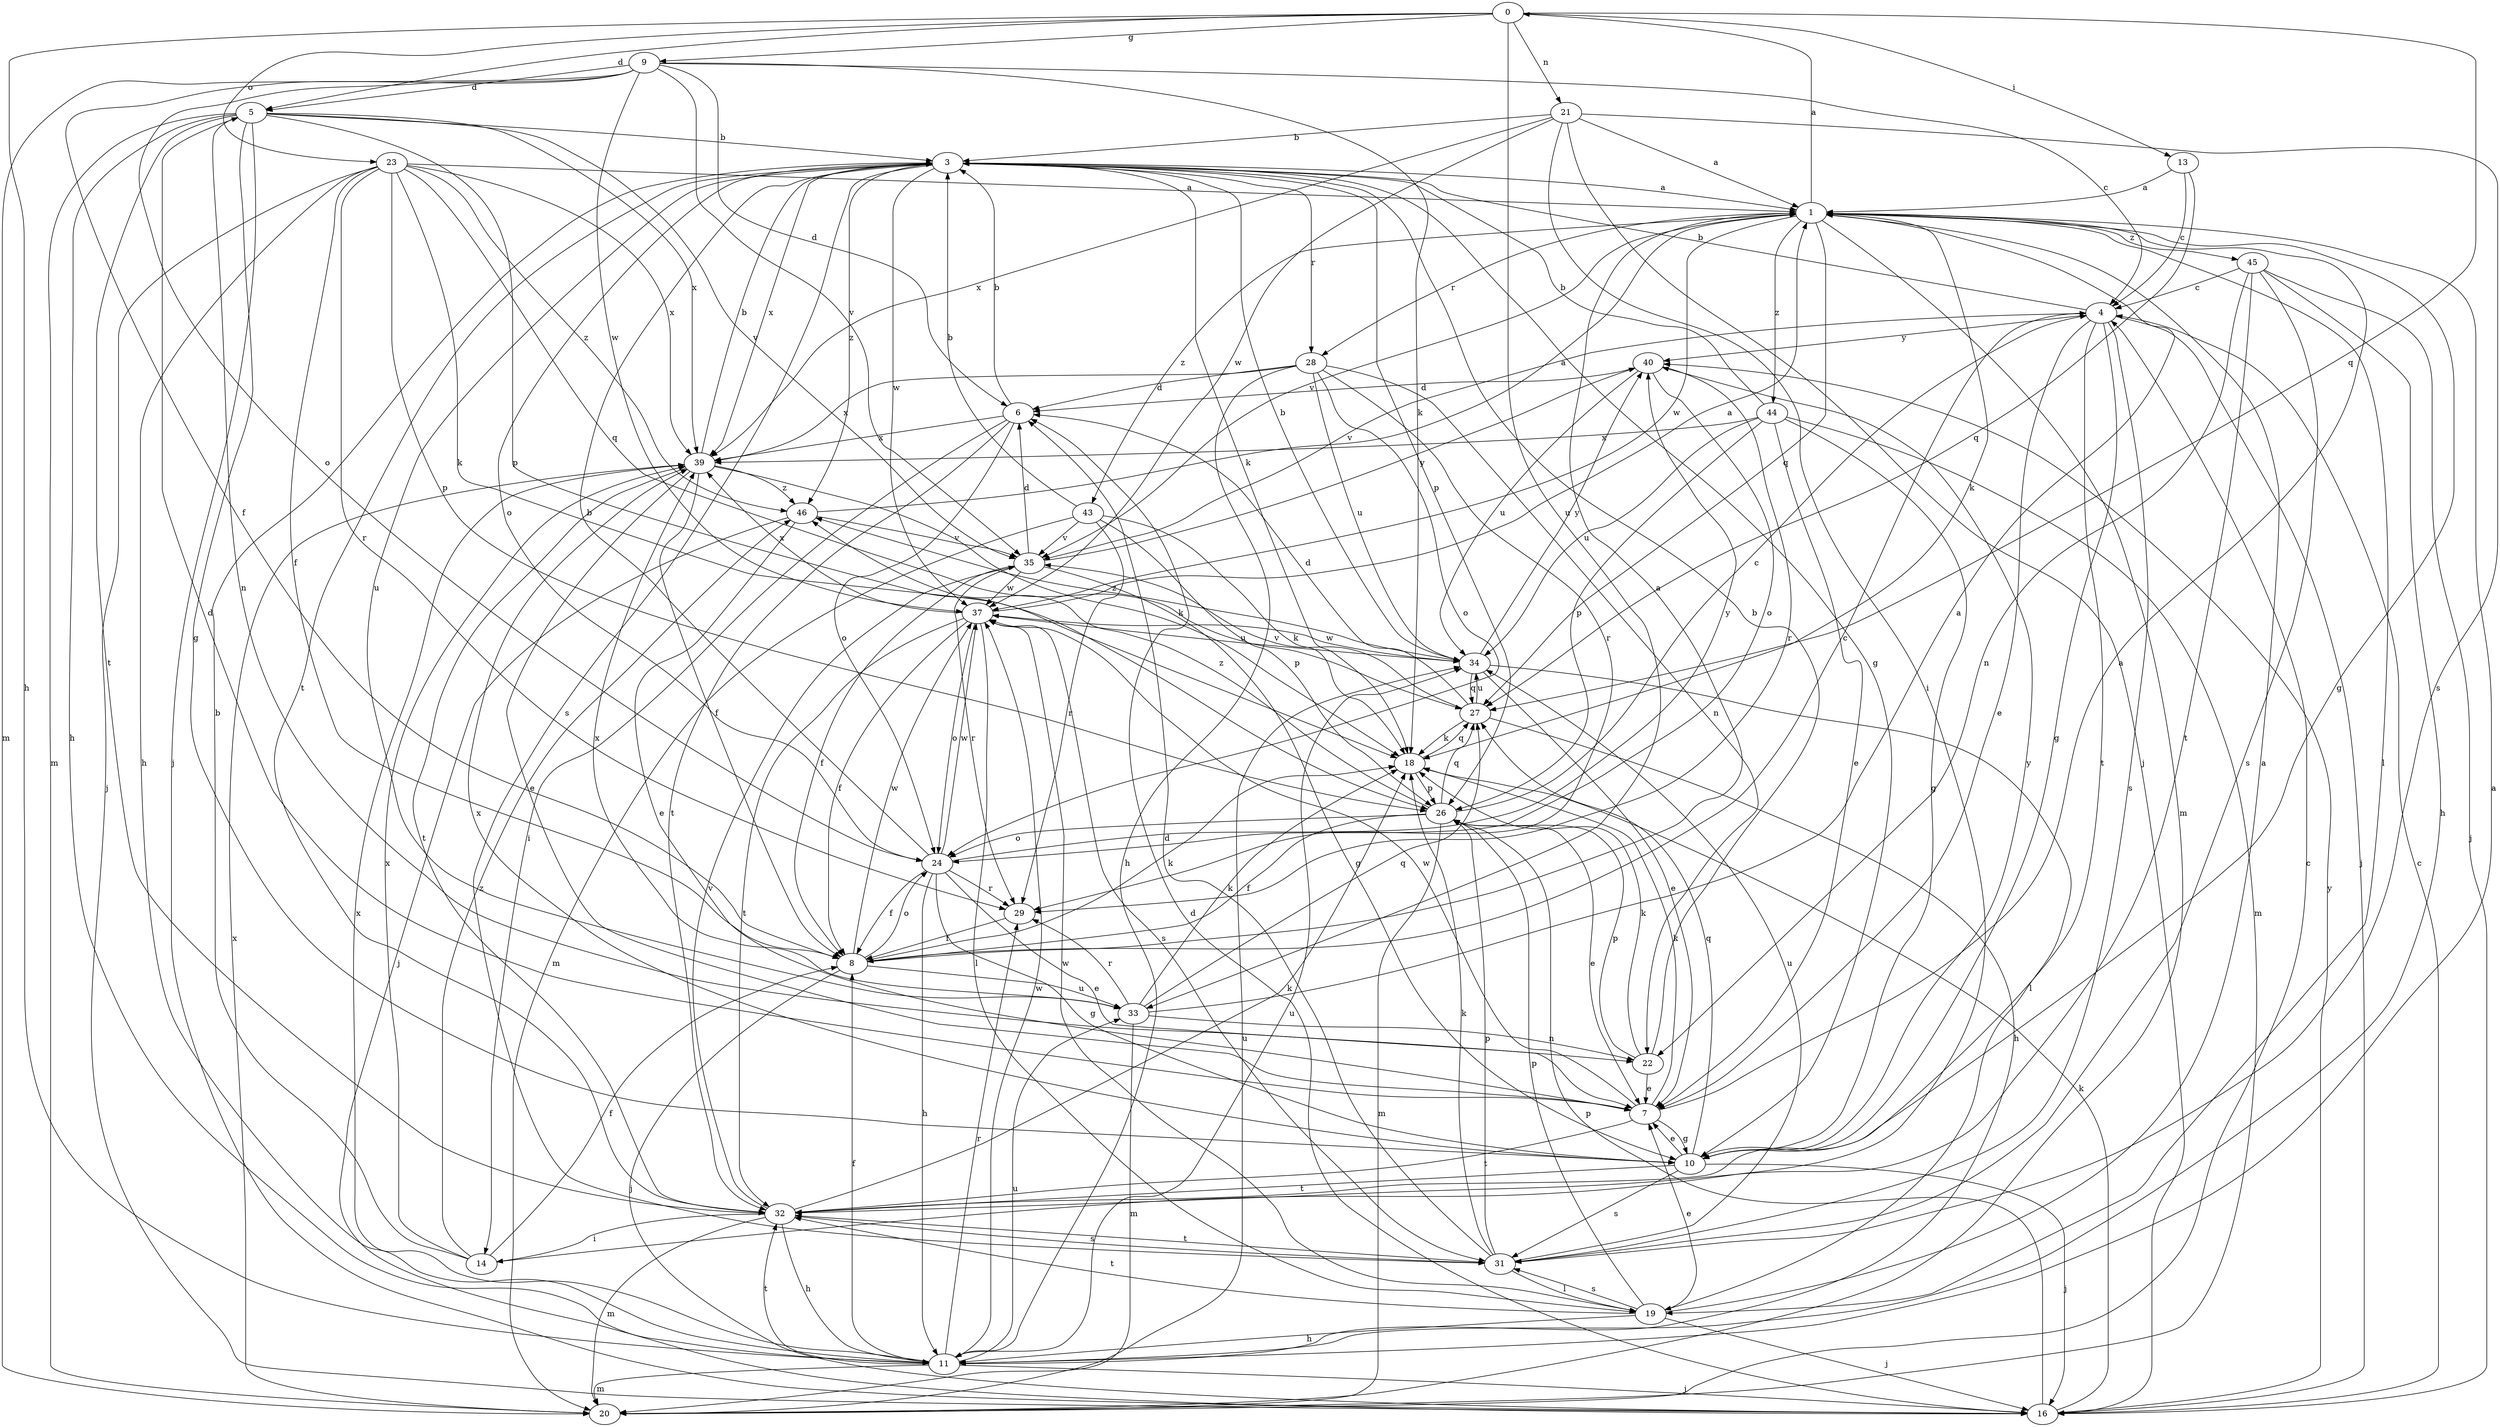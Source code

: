 strict digraph  {
0;
1;
3;
4;
5;
6;
7;
8;
9;
10;
11;
13;
14;
16;
18;
19;
20;
21;
22;
23;
24;
26;
27;
28;
29;
31;
32;
33;
34;
35;
37;
39;
40;
43;
44;
45;
46;
0 -> 5  [label=d];
0 -> 9  [label=g];
0 -> 11  [label=h];
0 -> 13  [label=i];
0 -> 21  [label=n];
0 -> 23  [label=o];
0 -> 27  [label=q];
0 -> 33  [label=u];
1 -> 0  [label=a];
1 -> 10  [label=g];
1 -> 18  [label=k];
1 -> 19  [label=l];
1 -> 20  [label=m];
1 -> 27  [label=q];
1 -> 28  [label=r];
1 -> 35  [label=v];
1 -> 37  [label=w];
1 -> 43  [label=z];
1 -> 44  [label=z];
1 -> 45  [label=z];
3 -> 1  [label=a];
3 -> 10  [label=g];
3 -> 18  [label=k];
3 -> 24  [label=o];
3 -> 26  [label=p];
3 -> 28  [label=r];
3 -> 31  [label=s];
3 -> 32  [label=t];
3 -> 33  [label=u];
3 -> 37  [label=w];
3 -> 39  [label=x];
3 -> 46  [label=z];
4 -> 3  [label=b];
4 -> 7  [label=e];
4 -> 10  [label=g];
4 -> 16  [label=j];
4 -> 31  [label=s];
4 -> 32  [label=t];
4 -> 35  [label=v];
4 -> 40  [label=y];
5 -> 3  [label=b];
5 -> 10  [label=g];
5 -> 11  [label=h];
5 -> 16  [label=j];
5 -> 20  [label=m];
5 -> 22  [label=n];
5 -> 26  [label=p];
5 -> 32  [label=t];
5 -> 35  [label=v];
5 -> 39  [label=x];
6 -> 3  [label=b];
6 -> 14  [label=i];
6 -> 24  [label=o];
6 -> 32  [label=t];
6 -> 39  [label=x];
7 -> 1  [label=a];
7 -> 5  [label=d];
7 -> 10  [label=g];
7 -> 18  [label=k];
7 -> 32  [label=t];
7 -> 37  [label=w];
8 -> 1  [label=a];
8 -> 4  [label=c];
8 -> 16  [label=j];
8 -> 18  [label=k];
8 -> 24  [label=o];
8 -> 33  [label=u];
8 -> 37  [label=w];
9 -> 4  [label=c];
9 -> 5  [label=d];
9 -> 6  [label=d];
9 -> 8  [label=f];
9 -> 18  [label=k];
9 -> 20  [label=m];
9 -> 24  [label=o];
9 -> 35  [label=v];
9 -> 37  [label=w];
10 -> 7  [label=e];
10 -> 16  [label=j];
10 -> 27  [label=q];
10 -> 31  [label=s];
10 -> 32  [label=t];
10 -> 39  [label=x];
10 -> 40  [label=y];
11 -> 1  [label=a];
11 -> 8  [label=f];
11 -> 16  [label=j];
11 -> 20  [label=m];
11 -> 29  [label=r];
11 -> 32  [label=t];
11 -> 33  [label=u];
11 -> 34  [label=u];
11 -> 37  [label=w];
11 -> 39  [label=x];
13 -> 1  [label=a];
13 -> 4  [label=c];
13 -> 27  [label=q];
14 -> 3  [label=b];
14 -> 8  [label=f];
14 -> 39  [label=x];
14 -> 46  [label=z];
16 -> 4  [label=c];
16 -> 6  [label=d];
16 -> 18  [label=k];
16 -> 26  [label=p];
16 -> 40  [label=y];
18 -> 26  [label=p];
18 -> 27  [label=q];
19 -> 1  [label=a];
19 -> 7  [label=e];
19 -> 11  [label=h];
19 -> 16  [label=j];
19 -> 26  [label=p];
19 -> 31  [label=s];
19 -> 32  [label=t];
19 -> 37  [label=w];
20 -> 4  [label=c];
20 -> 34  [label=u];
20 -> 39  [label=x];
21 -> 1  [label=a];
21 -> 3  [label=b];
21 -> 14  [label=i];
21 -> 16  [label=j];
21 -> 31  [label=s];
21 -> 37  [label=w];
21 -> 39  [label=x];
22 -> 3  [label=b];
22 -> 7  [label=e];
22 -> 18  [label=k];
22 -> 26  [label=p];
23 -> 1  [label=a];
23 -> 8  [label=f];
23 -> 11  [label=h];
23 -> 16  [label=j];
23 -> 18  [label=k];
23 -> 26  [label=p];
23 -> 27  [label=q];
23 -> 29  [label=r];
23 -> 39  [label=x];
23 -> 46  [label=z];
24 -> 3  [label=b];
24 -> 7  [label=e];
24 -> 8  [label=f];
24 -> 10  [label=g];
24 -> 11  [label=h];
24 -> 29  [label=r];
24 -> 37  [label=w];
24 -> 40  [label=y];
26 -> 4  [label=c];
26 -> 7  [label=e];
26 -> 8  [label=f];
26 -> 20  [label=m];
26 -> 24  [label=o];
26 -> 27  [label=q];
26 -> 46  [label=z];
27 -> 6  [label=d];
27 -> 11  [label=h];
27 -> 18  [label=k];
27 -> 34  [label=u];
27 -> 35  [label=v];
28 -> 6  [label=d];
28 -> 11  [label=h];
28 -> 22  [label=n];
28 -> 24  [label=o];
28 -> 29  [label=r];
28 -> 34  [label=u];
28 -> 39  [label=x];
29 -> 8  [label=f];
31 -> 6  [label=d];
31 -> 18  [label=k];
31 -> 19  [label=l];
31 -> 26  [label=p];
31 -> 32  [label=t];
31 -> 34  [label=u];
32 -> 11  [label=h];
32 -> 14  [label=i];
32 -> 18  [label=k];
32 -> 20  [label=m];
32 -> 31  [label=s];
32 -> 35  [label=v];
33 -> 1  [label=a];
33 -> 18  [label=k];
33 -> 20  [label=m];
33 -> 22  [label=n];
33 -> 27  [label=q];
33 -> 29  [label=r];
33 -> 39  [label=x];
34 -> 3  [label=b];
34 -> 7  [label=e];
34 -> 19  [label=l];
34 -> 27  [label=q];
34 -> 37  [label=w];
34 -> 40  [label=y];
34 -> 46  [label=z];
35 -> 6  [label=d];
35 -> 8  [label=f];
35 -> 10  [label=g];
35 -> 29  [label=r];
35 -> 37  [label=w];
35 -> 40  [label=y];
37 -> 1  [label=a];
37 -> 8  [label=f];
37 -> 19  [label=l];
37 -> 24  [label=o];
37 -> 31  [label=s];
37 -> 32  [label=t];
37 -> 34  [label=u];
37 -> 39  [label=x];
39 -> 3  [label=b];
39 -> 7  [label=e];
39 -> 8  [label=f];
39 -> 18  [label=k];
39 -> 32  [label=t];
39 -> 46  [label=z];
40 -> 6  [label=d];
40 -> 24  [label=o];
40 -> 29  [label=r];
40 -> 34  [label=u];
43 -> 3  [label=b];
43 -> 18  [label=k];
43 -> 20  [label=m];
43 -> 26  [label=p];
43 -> 29  [label=r];
43 -> 35  [label=v];
44 -> 3  [label=b];
44 -> 7  [label=e];
44 -> 10  [label=g];
44 -> 20  [label=m];
44 -> 26  [label=p];
44 -> 34  [label=u];
44 -> 39  [label=x];
45 -> 4  [label=c];
45 -> 11  [label=h];
45 -> 16  [label=j];
45 -> 22  [label=n];
45 -> 31  [label=s];
45 -> 32  [label=t];
46 -> 1  [label=a];
46 -> 7  [label=e];
46 -> 16  [label=j];
46 -> 35  [label=v];
}
